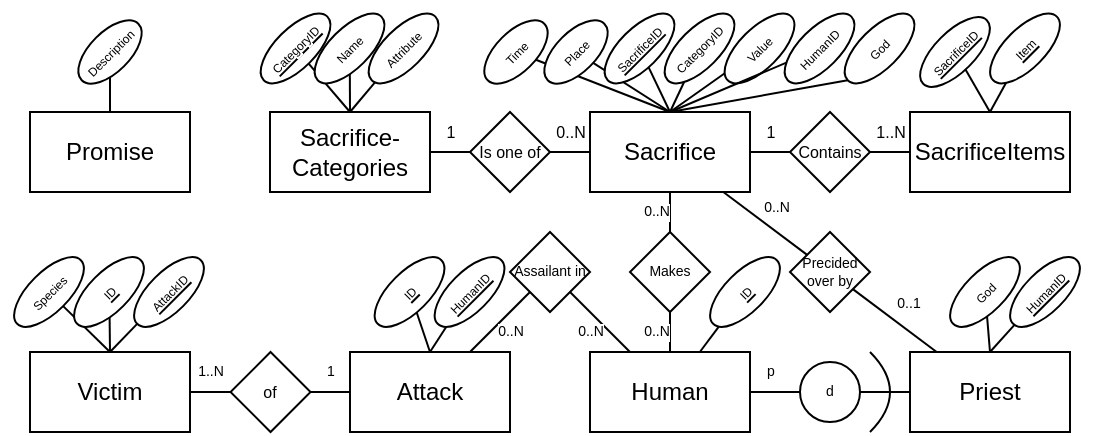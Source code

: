 <mxfile scale="2" border="0">
    <diagram id="2O3FdyoxTxe1F7Micqbp" name="Page-1">
        <mxGraphModel dx="1374" dy="683" grid="1" gridSize="10" guides="1" tooltips="1" connect="1" arrows="1" fold="1" page="1" pageScale="1" pageWidth="850" pageHeight="1100" math="0" shadow="0">
            <root>
                <mxCell id="0"/>
                <mxCell id="1" parent="0"/>
                <mxCell id="2" value="Promise" style="rounded=0;whiteSpace=wrap;html=1;" parent="1" vertex="1">
                    <mxGeometry x="200" y="160" width="80" height="40" as="geometry"/>
                </mxCell>
                <mxCell id="4" style="edgeStyle=none;html=1;entryX=0.5;entryY=0;entryDx=0;entryDy=0;fontSize=6;endArrow=none;endFill=0;" parent="1" source="3" target="2" edge="1">
                    <mxGeometry relative="1" as="geometry"/>
                </mxCell>
                <mxCell id="3" value="&lt;p style=&quot;line-height: 100%; font-size: 6px;&quot;&gt;&lt;font style=&quot;font-size: 6px;&quot;&gt;Description&lt;/font&gt;&lt;/p&gt;" style="ellipse;whiteSpace=wrap;html=1;align=center;rotation=-45;verticalAlign=middle;horizontal=1;fontSize=6;spacing=0;" parent="1" vertex="1">
                    <mxGeometry x="220" y="120" width="40" height="20" as="geometry"/>
                </mxCell>
                <mxCell id="15" value="1" style="edgeStyle=none;shape=connector;rounded=1;html=1;entryX=0;entryY=0.5;entryDx=0;entryDy=0;labelBackgroundColor=default;strokeColor=default;fontFamily=Helvetica;fontSize=8;fontColor=default;endArrow=none;endFill=0;" parent="1" edge="1">
                    <mxGeometry y="10" relative="1" as="geometry">
                        <mxPoint x="560" y="180" as="sourcePoint"/>
                        <mxPoint x="580" y="180" as="targetPoint"/>
                        <mxPoint as="offset"/>
                    </mxGeometry>
                </mxCell>
                <mxCell id="26" value="0..N" style="edgeStyle=none;shape=connector;rounded=1;html=1;labelBackgroundColor=default;strokeColor=default;fontFamily=Helvetica;fontSize=8;fontColor=default;endArrow=none;endFill=0;" parent="1" source="5" target="25" edge="1">
                    <mxGeometry y="-10" relative="1" as="geometry">
                        <mxPoint as="offset"/>
                    </mxGeometry>
                </mxCell>
                <mxCell id="39" value="0..N" style="edgeStyle=none;shape=connector;rounded=1;html=1;labelBackgroundColor=default;strokeColor=default;fontFamily=Helvetica;fontSize=7;fontColor=default;endArrow=none;endFill=0;" parent="1" source="5" target="38" edge="1">
                    <mxGeometry y="10" relative="1" as="geometry">
                        <mxPoint as="offset"/>
                    </mxGeometry>
                </mxCell>
                <mxCell id="5" value="Sacrifice" style="rounded=0;whiteSpace=wrap;html=1;fontFamily=Helvetica;fontSize=12;fontColor=default;" parent="1" vertex="1">
                    <mxGeometry x="480" y="160" width="80" height="40" as="geometry"/>
                </mxCell>
                <mxCell id="9" style="edgeStyle=none;shape=connector;rounded=1;html=1;entryX=0.5;entryY=0;entryDx=0;entryDy=0;labelBackgroundColor=default;strokeColor=default;fontFamily=Helvetica;fontSize=12;fontColor=default;endArrow=none;endFill=0;" parent="1" source="6" target="5" edge="1">
                    <mxGeometry relative="1" as="geometry"/>
                </mxCell>
                <mxCell id="6" value="&lt;p style=&quot;line-height: 100%; font-size: 6px;&quot;&gt;&lt;font style=&quot;font-size: 6px;&quot;&gt;Time&lt;/font&gt;&lt;/p&gt;" style="ellipse;whiteSpace=wrap;html=1;align=center;rotation=-45;verticalAlign=middle;horizontal=1;fontSize=6;spacing=0;" parent="1" vertex="1">
                    <mxGeometry x="423" y="120" width="40" height="20" as="geometry"/>
                </mxCell>
                <mxCell id="10" style="edgeStyle=none;shape=connector;rounded=1;html=1;labelBackgroundColor=default;strokeColor=default;fontFamily=Helvetica;fontSize=12;fontColor=default;endArrow=none;endFill=0;" parent="1" source="7" edge="1">
                    <mxGeometry relative="1" as="geometry">
                        <mxPoint x="520" y="160" as="targetPoint"/>
                    </mxGeometry>
                </mxCell>
                <mxCell id="7" value="&lt;p style=&quot;line-height: 100%; font-size: 6px;&quot;&gt;&lt;font style=&quot;font-size: 6px;&quot;&gt;Place&lt;/font&gt;&lt;/p&gt;" style="ellipse;whiteSpace=wrap;html=1;align=center;rotation=-45;verticalAlign=middle;horizontal=1;fontSize=6;spacing=0;" parent="1" vertex="1">
                    <mxGeometry x="453" y="120" width="40" height="20" as="geometry"/>
                </mxCell>
                <mxCell id="11" style="edgeStyle=none;shape=connector;rounded=1;html=1;entryX=0.5;entryY=0;entryDx=0;entryDy=0;labelBackgroundColor=default;strokeColor=default;fontFamily=Helvetica;fontSize=12;fontColor=default;endArrow=none;endFill=0;" parent="1" source="8" target="5" edge="1">
                    <mxGeometry relative="1" as="geometry"/>
                </mxCell>
                <mxCell id="8" value="&lt;p style=&quot;line-height: 100%; font-size: 6px;&quot;&gt;&lt;u&gt;SacrificeID&lt;/u&gt;&lt;/p&gt;" style="ellipse;whiteSpace=wrap;html=1;align=center;rotation=-45;verticalAlign=middle;horizontal=1;fontSize=6;spacing=0;" parent="1" vertex="1">
                    <mxGeometry x="482.27" y="118.23" width="45" height="20" as="geometry"/>
                </mxCell>
                <mxCell id="12" value="SacrificeItems" style="rounded=0;whiteSpace=wrap;html=1;fontFamily=Helvetica;fontSize=12;fontColor=default;" parent="1" vertex="1">
                    <mxGeometry x="640" y="160" width="80" height="40" as="geometry"/>
                </mxCell>
                <mxCell id="16" value="1..N" style="edgeStyle=none;shape=connector;rounded=1;html=1;labelBackgroundColor=default;strokeColor=default;fontFamily=Helvetica;fontSize=8;fontColor=default;endArrow=none;endFill=0;" parent="1" source="14" target="12" edge="1">
                    <mxGeometry y="10" relative="1" as="geometry">
                        <mxPoint as="offset"/>
                    </mxGeometry>
                </mxCell>
                <mxCell id="14" value="Contains" style="rhombus;whiteSpace=wrap;html=1;fontFamily=Helvetica;fontSize=8;fontColor=default;" parent="1" vertex="1">
                    <mxGeometry x="580" y="160" width="40" height="40" as="geometry"/>
                </mxCell>
                <mxCell id="19" style="edgeStyle=none;shape=connector;rounded=1;html=1;entryX=0.5;entryY=0;entryDx=0;entryDy=0;labelBackgroundColor=default;strokeColor=default;fontFamily=Helvetica;fontSize=8;fontColor=default;endArrow=none;endFill=0;" parent="1" source="17" target="12" edge="1">
                    <mxGeometry relative="1" as="geometry"/>
                </mxCell>
                <mxCell id="17" value="&lt;p style=&quot;line-height: 100%; font-size: 6px;&quot;&gt;&lt;u&gt;SacrificeID&lt;/u&gt;&lt;/p&gt;" style="ellipse;whiteSpace=wrap;html=1;align=center;rotation=-45;verticalAlign=middle;horizontal=1;fontSize=6;spacing=0;" parent="1" vertex="1">
                    <mxGeometry x="640" y="120.0" width="45" height="20" as="geometry"/>
                </mxCell>
                <mxCell id="20" style="edgeStyle=none;shape=connector;rounded=1;html=1;entryX=0.5;entryY=0;entryDx=0;entryDy=0;labelBackgroundColor=default;strokeColor=default;fontFamily=Helvetica;fontSize=8;fontColor=default;endArrow=none;endFill=0;" parent="1" source="18" target="12" edge="1">
                    <mxGeometry relative="1" as="geometry"/>
                </mxCell>
                <mxCell id="18" value="&lt;p style=&quot;line-height: 100%; font-size: 6px;&quot;&gt;&lt;u&gt;Item&lt;/u&gt;&lt;/p&gt;" style="ellipse;whiteSpace=wrap;html=1;align=center;rotation=-45;verticalAlign=middle;horizontal=1;fontSize=6;spacing=0;" parent="1" vertex="1">
                    <mxGeometry x="675" y="118.23" width="45" height="20" as="geometry"/>
                </mxCell>
                <mxCell id="23" style="edgeStyle=none;shape=connector;rounded=1;html=1;entryX=0.5;entryY=0;entryDx=0;entryDy=0;labelBackgroundColor=default;strokeColor=default;fontFamily=Helvetica;fontSize=8;fontColor=default;endArrow=none;endFill=0;" parent="1" source="21" target="5" edge="1">
                    <mxGeometry relative="1" as="geometry"/>
                </mxCell>
                <mxCell id="21" value="&lt;p style=&quot;line-height: 100%; font-size: 6px;&quot;&gt;&lt;span&gt;CategoryID&lt;/span&gt;&lt;/p&gt;" style="ellipse;whiteSpace=wrap;html=1;align=center;rotation=-45;verticalAlign=middle;horizontal=1;fontSize=6;spacing=0;fontStyle=0" parent="1" vertex="1">
                    <mxGeometry x="512.27" y="118.23" width="45" height="20" as="geometry"/>
                </mxCell>
                <mxCell id="24" value="Sacrifice-Categories" style="rounded=0;whiteSpace=wrap;html=1;fontFamily=Helvetica;fontSize=12;fontColor=default;" parent="1" vertex="1">
                    <mxGeometry x="320" y="160" width="80" height="40" as="geometry"/>
                </mxCell>
                <mxCell id="28" value="1" style="edgeStyle=none;shape=connector;rounded=1;html=1;labelBackgroundColor=default;strokeColor=default;fontFamily=Helvetica;fontSize=8;fontColor=default;endArrow=none;endFill=0;" parent="1" source="25" target="24" edge="1">
                    <mxGeometry y="-10" relative="1" as="geometry">
                        <mxPoint as="offset"/>
                    </mxGeometry>
                </mxCell>
                <mxCell id="25" value="Is one of" style="rhombus;whiteSpace=wrap;html=1;fontFamily=Helvetica;fontSize=8;fontColor=default;" parent="1" vertex="1">
                    <mxGeometry x="420" y="160" width="40" height="40" as="geometry"/>
                </mxCell>
                <mxCell id="30" style="edgeStyle=none;shape=connector;rounded=1;html=1;entryX=0.5;entryY=0;entryDx=0;entryDy=0;labelBackgroundColor=default;strokeColor=default;fontFamily=Helvetica;fontSize=8;fontColor=default;endArrow=none;endFill=0;" parent="1" source="29" target="24" edge="1">
                    <mxGeometry relative="1" as="geometry"/>
                </mxCell>
                <mxCell id="29" value="&lt;p style=&quot;line-height: 100%; font-size: 6px;&quot;&gt;&lt;span&gt;&lt;u&gt;CategoryID&lt;/u&gt;&lt;/span&gt;&lt;/p&gt;" style="ellipse;whiteSpace=wrap;html=1;align=center;rotation=-45;verticalAlign=middle;horizontal=1;fontSize=6;spacing=0;fontStyle=0" parent="1" vertex="1">
                    <mxGeometry x="310.27" y="118.23" width="45" height="20" as="geometry"/>
                </mxCell>
                <mxCell id="32" style="edgeStyle=none;shape=connector;rounded=1;html=1;entryX=0.5;entryY=0;entryDx=0;entryDy=0;labelBackgroundColor=default;strokeColor=default;fontFamily=Helvetica;fontSize=8;fontColor=default;endArrow=none;endFill=0;" parent="1" source="31" target="24" edge="1">
                    <mxGeometry relative="1" as="geometry"/>
                </mxCell>
                <mxCell id="31" value="&lt;p style=&quot;line-height: 100%; font-size: 6px;&quot;&gt;&lt;span&gt;&lt;span&gt;Attribute&lt;/span&gt;&lt;/span&gt;&lt;/p&gt;" style="ellipse;whiteSpace=wrap;html=1;align=center;rotation=-45;verticalAlign=middle;horizontal=1;fontSize=6;spacing=0;fontStyle=0" parent="1" vertex="1">
                    <mxGeometry x="364.27" y="118.23" width="45" height="20" as="geometry"/>
                </mxCell>
                <mxCell id="34" style="edgeStyle=none;shape=connector;rounded=1;html=1;entryX=0.5;entryY=0;entryDx=0;entryDy=0;labelBackgroundColor=default;strokeColor=default;fontFamily=Helvetica;fontSize=8;fontColor=default;endArrow=none;endFill=0;" parent="1" source="33" target="24" edge="1">
                    <mxGeometry relative="1" as="geometry"/>
                </mxCell>
                <mxCell id="33" value="&lt;p style=&quot;line-height: 100%; font-size: 6px;&quot;&gt;&lt;span&gt;&lt;span&gt;Name&lt;/span&gt;&lt;/span&gt;&lt;/p&gt;" style="ellipse;whiteSpace=wrap;html=1;align=center;rotation=-45;verticalAlign=middle;horizontal=1;fontSize=6;spacing=0;fontStyle=0" parent="1" vertex="1">
                    <mxGeometry x="337.27" y="118.23" width="45" height="20" as="geometry"/>
                </mxCell>
                <mxCell id="36" style="edgeStyle=none;shape=connector;rounded=1;html=1;entryX=0.5;entryY=0;entryDx=0;entryDy=0;labelBackgroundColor=default;strokeColor=default;fontFamily=Helvetica;fontSize=8;fontColor=default;endArrow=none;endFill=0;" parent="1" source="35" target="5" edge="1">
                    <mxGeometry relative="1" as="geometry"/>
                </mxCell>
                <mxCell id="35" value="&lt;p style=&quot;line-height: 100%; font-size: 6px;&quot;&gt;&lt;span&gt;Value&lt;/span&gt;&lt;/p&gt;" style="ellipse;whiteSpace=wrap;html=1;align=center;rotation=-45;verticalAlign=middle;horizontal=1;fontSize=6;spacing=0;fontStyle=0" parent="1" vertex="1">
                    <mxGeometry x="542.27" y="118.23" width="45" height="20" as="geometry"/>
                </mxCell>
                <mxCell id="37" value="Priest" style="rounded=0;whiteSpace=wrap;html=1;fontFamily=Helvetica;fontSize=12;fontColor=default;" parent="1" vertex="1">
                    <mxGeometry x="640" y="280" width="80" height="40" as="geometry"/>
                </mxCell>
                <mxCell id="40" value="0..1" style="edgeStyle=none;shape=connector;rounded=1;html=1;labelBackgroundColor=default;strokeColor=default;fontFamily=Helvetica;fontSize=7;fontColor=default;endArrow=none;endFill=0;" parent="1" source="38" target="37" edge="1">
                    <mxGeometry x="0.009" y="10" relative="1" as="geometry">
                        <mxPoint as="offset"/>
                    </mxGeometry>
                </mxCell>
                <mxCell id="38" value="Precided over by" style="rhombus;whiteSpace=wrap;html=1;fontFamily=Helvetica;fontSize=7;fontColor=default;" parent="1" vertex="1">
                    <mxGeometry x="580" y="220" width="40" height="40" as="geometry"/>
                </mxCell>
                <mxCell id="45" value="Attack" style="rounded=0;whiteSpace=wrap;html=1;fontFamily=Helvetica;fontSize=12;fontColor=default;" parent="1" vertex="1">
                    <mxGeometry x="360" y="280" width="80" height="40" as="geometry"/>
                </mxCell>
                <mxCell id="48" value="1..N" style="edgeStyle=none;shape=connector;rounded=1;html=1;labelBackgroundColor=default;strokeColor=default;fontFamily=Helvetica;fontSize=7;fontColor=default;endArrow=none;endFill=0;" parent="1" source="46" target="47" edge="1">
                    <mxGeometry x="-0.013" y="10" relative="1" as="geometry">
                        <mxPoint as="offset"/>
                    </mxGeometry>
                </mxCell>
                <mxCell id="52" style="edgeStyle=none;shape=connector;rounded=1;html=1;labelBackgroundColor=default;strokeColor=default;fontFamily=Helvetica;fontSize=7;fontColor=default;endArrow=none;endFill=0;exitX=0.5;exitY=0;exitDx=0;exitDy=0;" parent="1" source="46" target="51" edge="1">
                    <mxGeometry relative="1" as="geometry"/>
                </mxCell>
                <mxCell id="46" value="Victim" style="rounded=0;whiteSpace=wrap;html=1;fontFamily=Helvetica;fontSize=12;fontColor=default;" parent="1" vertex="1">
                    <mxGeometry x="200" y="280" width="80" height="40" as="geometry"/>
                </mxCell>
                <mxCell id="49" value="1" style="edgeStyle=none;shape=connector;rounded=1;html=1;labelBackgroundColor=default;strokeColor=default;fontFamily=Helvetica;fontSize=7;fontColor=default;endArrow=none;endFill=0;" parent="1" source="47" target="45" edge="1">
                    <mxGeometry x="-0.014" y="10" relative="1" as="geometry">
                        <mxPoint as="offset"/>
                    </mxGeometry>
                </mxCell>
                <mxCell id="47" value="of" style="rhombus;whiteSpace=wrap;html=1;fontFamily=Helvetica;fontSize=8;fontColor=default;" parent="1" vertex="1">
                    <mxGeometry x="300.27" y="280" width="40" height="40" as="geometry"/>
                </mxCell>
                <mxCell id="51" value="&lt;p style=&quot;line-height: 100%; font-size: 6px;&quot;&gt;&lt;span&gt;Species&lt;/span&gt;&lt;/p&gt;" style="ellipse;whiteSpace=wrap;html=1;align=center;rotation=-45;verticalAlign=middle;horizontal=1;fontSize=6;spacing=0;fontStyle=0" parent="1" vertex="1">
                    <mxGeometry x="187.0" y="240" width="45" height="20" as="geometry"/>
                </mxCell>
                <mxCell id="54" style="edgeStyle=none;shape=connector;rounded=1;html=1;entryX=0.5;entryY=0;entryDx=0;entryDy=0;labelBackgroundColor=default;strokeColor=default;fontFamily=Helvetica;fontSize=7;fontColor=default;endArrow=none;endFill=0;" parent="1" source="53" target="45" edge="1">
                    <mxGeometry relative="1" as="geometry"/>
                </mxCell>
                <mxCell id="53" value="&lt;p style=&quot;line-height: 100%; font-size: 6px;&quot;&gt;&lt;u&gt;ID&lt;/u&gt;&lt;/p&gt;" style="ellipse;whiteSpace=wrap;html=1;align=center;rotation=-45;verticalAlign=middle;horizontal=1;fontSize=6;spacing=0;fontStyle=0" parent="1" vertex="1">
                    <mxGeometry x="367.27" y="240" width="45" height="20" as="geometry"/>
                </mxCell>
                <mxCell id="57" style="edgeStyle=none;shape=connector;rounded=1;html=1;entryX=0.5;entryY=0;entryDx=0;entryDy=0;labelBackgroundColor=default;strokeColor=default;fontFamily=Helvetica;fontSize=7;fontColor=default;endArrow=none;endFill=0;" parent="1" source="55" target="5" edge="1">
                    <mxGeometry relative="1" as="geometry"/>
                </mxCell>
                <mxCell id="55" value="&lt;p style=&quot;line-height: 100%; font-size: 6px;&quot;&gt;HumanID&lt;/p&gt;" style="ellipse;whiteSpace=wrap;html=1;align=center;rotation=-45;verticalAlign=middle;horizontal=1;fontSize=6;spacing=0;fontStyle=0" parent="1" vertex="1">
                    <mxGeometry x="572.27" y="118.23" width="45" height="20" as="geometry"/>
                </mxCell>
                <mxCell id="59" value="0..N" style="edgeStyle=none;shape=connector;rounded=1;html=1;labelBackgroundColor=default;strokeColor=default;fontFamily=Helvetica;fontSize=7;fontColor=default;endArrow=none;endFill=0;" parent="1" source="62" target="5" edge="1">
                    <mxGeometry y="7" relative="1" as="geometry">
                        <mxPoint x="470" y="230" as="sourcePoint"/>
                        <mxPoint as="offset"/>
                    </mxGeometry>
                </mxCell>
                <mxCell id="60" value="0..N" style="edgeStyle=none;shape=connector;rounded=1;html=1;labelBackgroundColor=default;strokeColor=default;fontFamily=Helvetica;fontSize=7;fontColor=default;endArrow=none;endFill=0;" parent="1" source="62" target="61" edge="1">
                    <mxGeometry y="-7" relative="1" as="geometry">
                        <mxPoint x="450" y="250" as="sourcePoint"/>
                        <mxPoint as="offset"/>
                    </mxGeometry>
                </mxCell>
                <mxCell id="68" style="edgeStyle=none;shape=connector;rounded=1;html=1;labelBackgroundColor=default;strokeColor=default;fontFamily=Helvetica;fontSize=7;fontColor=default;endArrow=none;endFill=0;" parent="1" source="61" target="67" edge="1">
                    <mxGeometry relative="1" as="geometry"/>
                </mxCell>
                <mxCell id="77" value="p" style="edgeStyle=none;shape=connector;rounded=1;html=1;labelBackgroundColor=default;strokeColor=default;fontFamily=Helvetica;fontSize=7;fontColor=default;endArrow=none;endFill=0;" parent="1" source="61" target="76" edge="1">
                    <mxGeometry x="-0.2" y="10" relative="1" as="geometry">
                        <mxPoint as="offset"/>
                    </mxGeometry>
                </mxCell>
                <mxCell id="61" value="Human" style="rounded=0;whiteSpace=wrap;html=1;fontFamily=Helvetica;fontSize=12;fontColor=default;" parent="1" vertex="1">
                    <mxGeometry x="480" y="280" width="80" height="40" as="geometry"/>
                </mxCell>
                <mxCell id="62" value="Makes" style="rhombus;whiteSpace=wrap;html=1;fontFamily=Helvetica;fontSize=7;fontColor=default;" parent="1" vertex="1">
                    <mxGeometry x="500" y="220" width="40" height="40" as="geometry"/>
                </mxCell>
                <mxCell id="64" value="0..N" style="edgeStyle=none;shape=connector;rounded=1;html=1;labelBackgroundColor=default;strokeColor=default;fontFamily=Helvetica;fontSize=7;fontColor=default;endArrow=none;endFill=0;" parent="1" source="63" target="61" edge="1">
                    <mxGeometry y="-7" relative="1" as="geometry">
                        <mxPoint as="offset"/>
                    </mxGeometry>
                </mxCell>
                <mxCell id="65" value="0..N" style="edgeStyle=none;shape=connector;rounded=1;html=1;labelBackgroundColor=default;strokeColor=default;fontFamily=Helvetica;fontSize=7;fontColor=default;endArrow=none;endFill=0;" parent="1" source="63" target="45" edge="1">
                    <mxGeometry y="7" relative="1" as="geometry">
                        <mxPoint as="offset"/>
                    </mxGeometry>
                </mxCell>
                <mxCell id="63" value="Assailant in" style="rhombus;whiteSpace=wrap;html=1;fontFamily=Helvetica;fontSize=7;fontColor=default;" parent="1" vertex="1">
                    <mxGeometry x="440" y="220" width="40" height="40" as="geometry"/>
                </mxCell>
                <mxCell id="67" value="&lt;p style=&quot;line-height: 100%; font-size: 6px;&quot;&gt;&lt;u&gt;ID&lt;/u&gt;&lt;/p&gt;" style="ellipse;whiteSpace=wrap;html=1;align=center;rotation=-45;verticalAlign=middle;horizontal=1;fontSize=6;spacing=0;fontStyle=0" parent="1" vertex="1">
                    <mxGeometry x="535" y="240" width="45" height="20" as="geometry"/>
                </mxCell>
                <mxCell id="70" style="edgeStyle=none;shape=connector;rounded=1;html=1;entryX=0.5;entryY=0;entryDx=0;entryDy=0;labelBackgroundColor=default;strokeColor=default;fontFamily=Helvetica;fontSize=7;fontColor=default;endArrow=none;endFill=0;" parent="1" source="69" target="45" edge="1">
                    <mxGeometry relative="1" as="geometry"/>
                </mxCell>
                <mxCell id="69" value="&lt;p style=&quot;line-height: 100%; font-size: 6px;&quot;&gt;&lt;span&gt;&lt;u&gt;HumanID&lt;/u&gt;&lt;/span&gt;&lt;/p&gt;" style="ellipse;whiteSpace=wrap;html=1;align=center;rotation=-45;verticalAlign=middle;horizontal=1;fontSize=6;spacing=0;fontStyle=0" parent="1" vertex="1">
                    <mxGeometry x="397.27" y="240" width="45" height="20" as="geometry"/>
                </mxCell>
                <mxCell id="72" style="edgeStyle=none;shape=connector;rounded=1;html=1;entryX=0.5;entryY=0;entryDx=0;entryDy=0;labelBackgroundColor=default;strokeColor=default;fontFamily=Helvetica;fontSize=7;fontColor=default;endArrow=none;endFill=0;" parent="1" source="71" target="37" edge="1">
                    <mxGeometry relative="1" as="geometry"/>
                </mxCell>
                <mxCell id="71" value="&lt;p style=&quot;line-height: 100%; font-size: 6px;&quot;&gt;&lt;u&gt;HumanID&lt;/u&gt;&lt;/p&gt;" style="ellipse;whiteSpace=wrap;html=1;align=center;rotation=-45;verticalAlign=middle;horizontal=1;fontSize=6;spacing=0;fontStyle=0" parent="1" vertex="1">
                    <mxGeometry x="685" y="240" width="45" height="20" as="geometry"/>
                </mxCell>
                <mxCell id="78" style="edgeStyle=none;shape=connector;rounded=1;html=1;exitX=1;exitY=0.5;exitDx=0;exitDy=0;labelBackgroundColor=default;strokeColor=default;fontFamily=Helvetica;fontSize=7;fontColor=default;endArrow=none;endFill=0;" parent="1" source="76" target="37" edge="1">
                    <mxGeometry relative="1" as="geometry"/>
                </mxCell>
                <mxCell id="76" value="d" style="ellipse;whiteSpace=wrap;html=1;aspect=fixed;fontFamily=Helvetica;fontSize=7;fontColor=default;" parent="1" vertex="1">
                    <mxGeometry x="585" y="285" width="30" height="30" as="geometry"/>
                </mxCell>
                <mxCell id="79" value="" style="curved=1;endArrow=none;html=1;rounded=1;labelBackgroundColor=default;strokeColor=default;fontFamily=Helvetica;fontSize=7;fontColor=default;shape=connector;endFill=0;" parent="1" edge="1">
                    <mxGeometry width="50" height="50" relative="1" as="geometry">
                        <mxPoint x="620" y="320" as="sourcePoint"/>
                        <mxPoint x="620" y="280" as="targetPoint"/>
                        <Array as="points">
                            <mxPoint x="630" y="310"/>
                            <mxPoint x="630" y="290"/>
                        </Array>
                    </mxGeometry>
                </mxCell>
                <mxCell id="81" style="edgeStyle=none;shape=connector;rounded=1;html=1;entryX=0.5;entryY=0;entryDx=0;entryDy=0;labelBackgroundColor=default;strokeColor=default;fontFamily=Helvetica;fontSize=7;fontColor=default;endArrow=none;endFill=0;" parent="1" source="80" target="37" edge="1">
                    <mxGeometry relative="1" as="geometry"/>
                </mxCell>
                <mxCell id="80" value="&lt;p style=&quot;line-height: 100%; font-size: 6px;&quot;&gt;&lt;span&gt;God&lt;/span&gt;&lt;/p&gt;" style="ellipse;whiteSpace=wrap;html=1;align=center;rotation=-45;verticalAlign=middle;horizontal=1;fontSize=6;spacing=0;fontStyle=0" parent="1" vertex="1">
                    <mxGeometry x="655" y="240" width="45" height="20" as="geometry"/>
                </mxCell>
                <mxCell id="83" style="edgeStyle=none;shape=connector;rounded=1;html=1;entryX=0.5;entryY=0;entryDx=0;entryDy=0;labelBackgroundColor=default;strokeColor=default;fontFamily=Helvetica;fontSize=7;fontColor=default;endArrow=none;endFill=0;" parent="1" source="82" target="46" edge="1">
                    <mxGeometry relative="1" as="geometry"/>
                </mxCell>
                <mxCell id="82" value="&lt;p style=&quot;line-height: 100%; font-size: 6px;&quot;&gt;&lt;span&gt;&lt;u&gt;ID&lt;/u&gt;&lt;/span&gt;&lt;/p&gt;" style="ellipse;whiteSpace=wrap;html=1;align=center;rotation=-45;verticalAlign=middle;horizontal=1;fontSize=6;spacing=0;fontStyle=0" parent="1" vertex="1">
                    <mxGeometry x="217.0" y="240" width="45" height="20" as="geometry"/>
                </mxCell>
                <mxCell id="85" style="edgeStyle=none;shape=connector;rounded=1;html=1;entryX=0.5;entryY=0;entryDx=0;entryDy=0;labelBackgroundColor=default;strokeColor=default;fontFamily=Helvetica;fontSize=7;fontColor=default;endArrow=none;endFill=0;" parent="1" source="84" target="46" edge="1">
                    <mxGeometry relative="1" as="geometry"/>
                </mxCell>
                <mxCell id="84" value="&lt;p style=&quot;line-height: 100%; font-size: 6px;&quot;&gt;&lt;span&gt;&lt;u&gt;AttackID&lt;/u&gt;&lt;/span&gt;&lt;/p&gt;" style="ellipse;whiteSpace=wrap;html=1;align=center;rotation=-45;verticalAlign=middle;horizontal=1;fontSize=6;spacing=0;fontStyle=0" parent="1" vertex="1">
                    <mxGeometry x="247" y="240" width="45" height="20" as="geometry"/>
                </mxCell>
                <mxCell id="87" style="edgeStyle=none;shape=connector;rounded=1;html=1;exitX=0;exitY=0.5;exitDx=0;exitDy=0;entryX=0.5;entryY=0;entryDx=0;entryDy=0;labelBackgroundColor=default;strokeColor=default;fontFamily=Helvetica;fontSize=7;fontColor=default;endArrow=none;endFill=0;" parent="1" source="86" target="5" edge="1">
                    <mxGeometry relative="1" as="geometry"/>
                </mxCell>
                <mxCell id="86" value="&lt;p style=&quot;line-height: 100%; font-size: 6px;&quot;&gt;God&lt;/p&gt;" style="ellipse;whiteSpace=wrap;html=1;align=center;rotation=-45;verticalAlign=middle;horizontal=1;fontSize=6;spacing=0;fontStyle=0" parent="1" vertex="1">
                    <mxGeometry x="602.27" y="118.23" width="45" height="20" as="geometry"/>
                </mxCell>
            </root>
        </mxGraphModel>
    </diagram>
</mxfile>